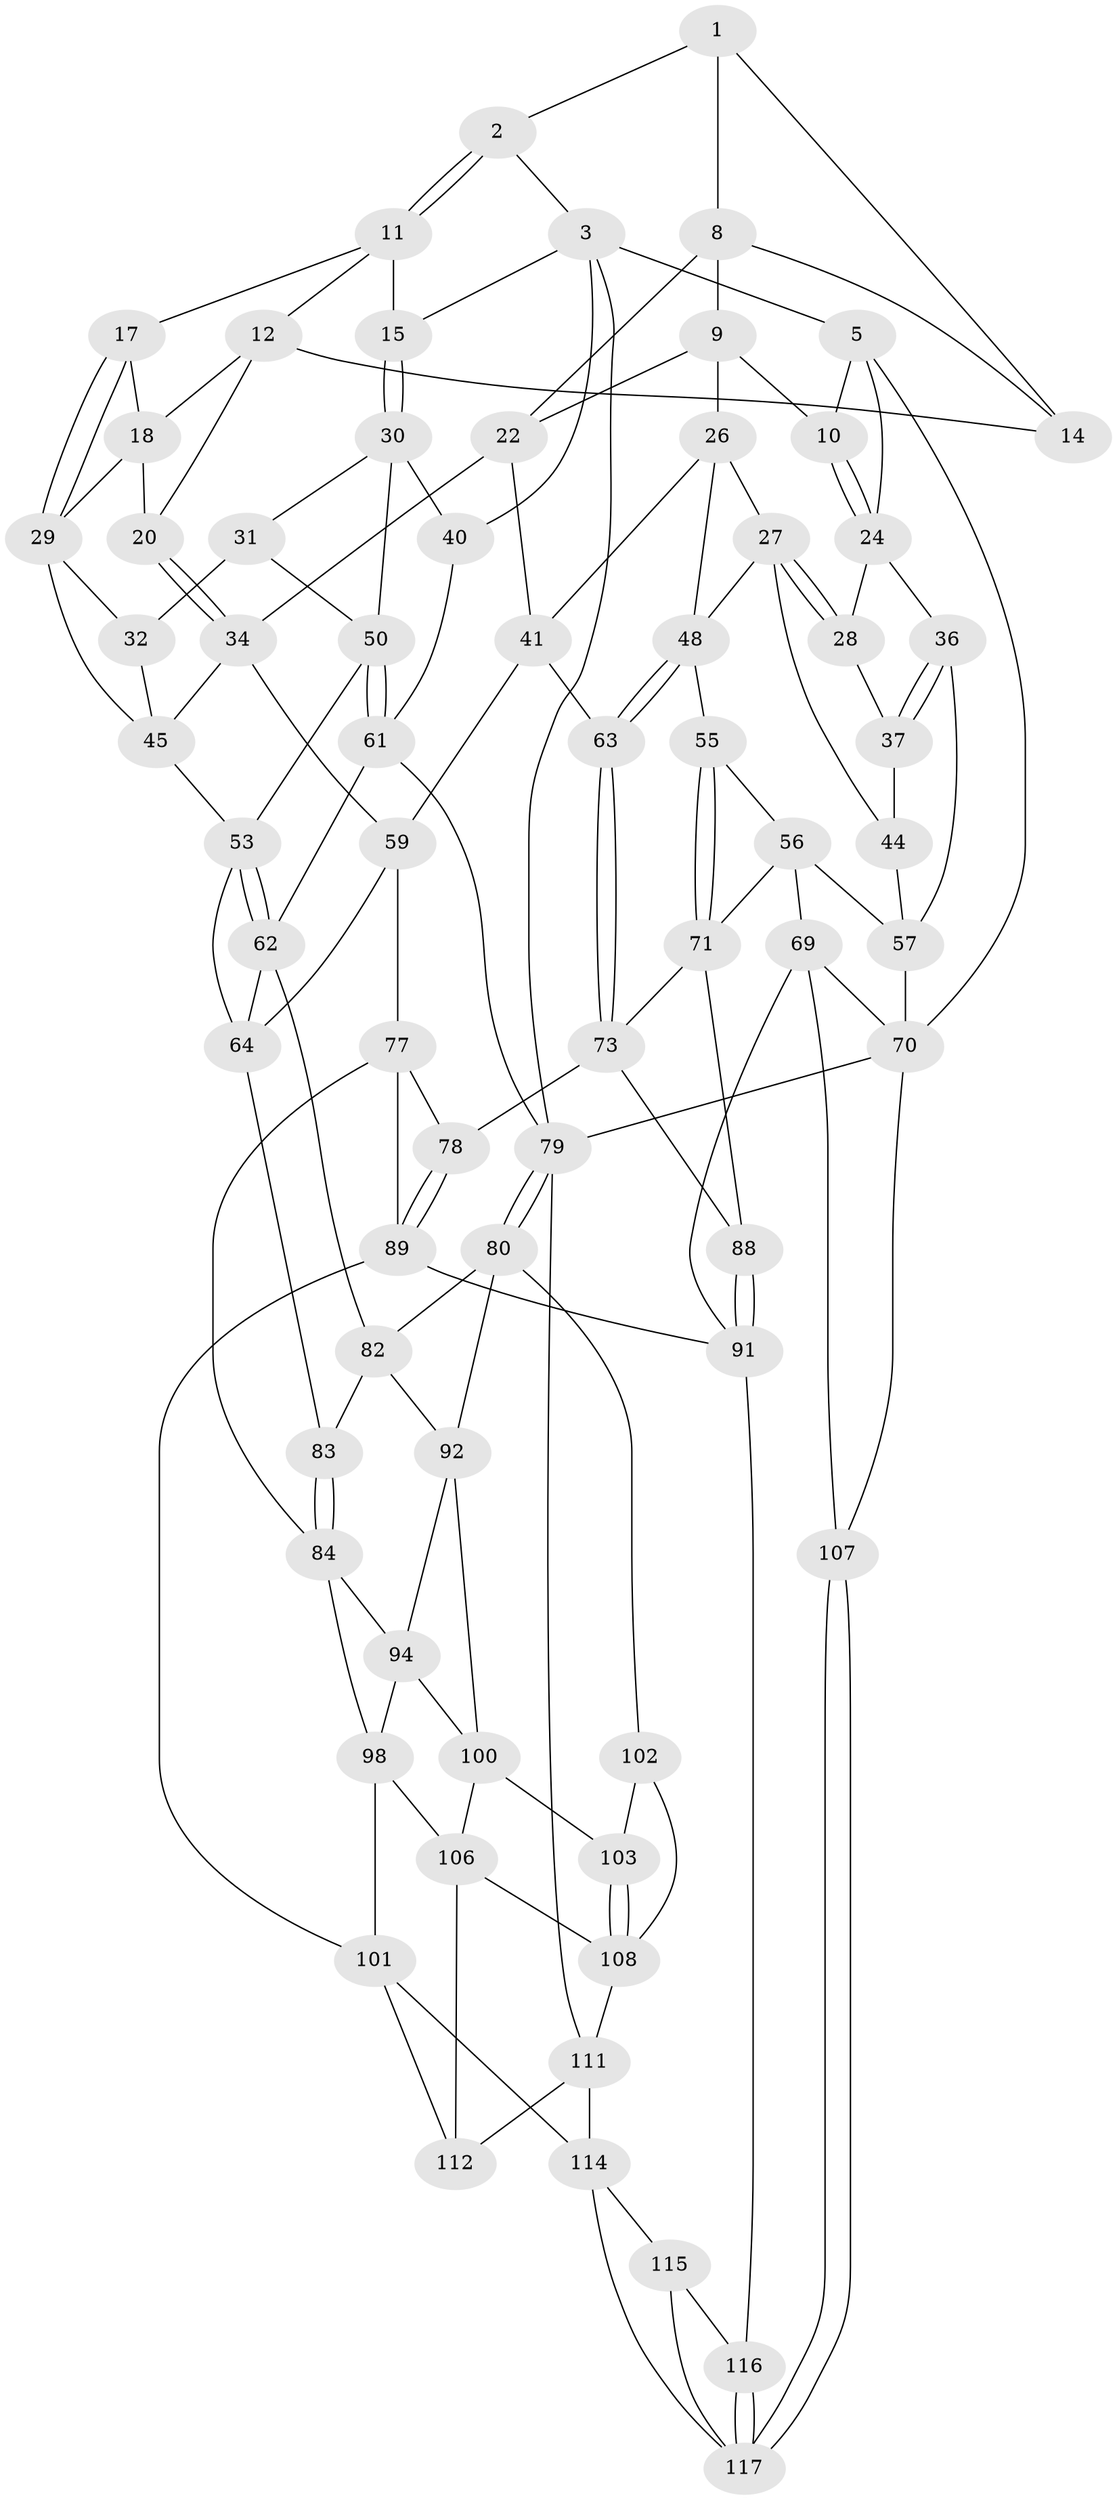 // Generated by graph-tools (version 1.1) at 2025/52/02/27/25 19:52:40]
// undirected, 71 vertices, 150 edges
graph export_dot {
graph [start="1"]
  node [color=gray90,style=filled];
  1 [pos="+0.385900273885499+0",super="+7"];
  2 [pos="+0.6514058733639928+0"];
  3 [pos="+0.8238117169531455+0",super="+4"];
  5 [pos="+0+0",super="+6"];
  8 [pos="+0.3854048566793017+0.08355844086837412",super="+21"];
  9 [pos="+0.25445085576505605+0.10950315119088322",super="+23"];
  10 [pos="+0.2505646356245492+0.10886371206084212"];
  11 [pos="+0.6498962544160485+0",super="+16"];
  12 [pos="+0.6175126112881728+0.015066534574834423",super="+13"];
  14 [pos="+0.509623986275621+0.10114997216670354"];
  15 [pos="+0.9023210461112056+0.11947032507109735"];
  17 [pos="+0.7847284546598527+0.12541989726619834"];
  18 [pos="+0.6885246202465393+0.10795278424861429",super="+19"];
  20 [pos="+0.5662056831332334+0.22341078156620053"];
  22 [pos="+0.39764536216734897+0.20107375556199275",super="+35"];
  24 [pos="+0.23235363511250037+0.12834504280201128",super="+25"];
  26 [pos="+0.3330123043068826+0.245232456620926",super="+42"];
  27 [pos="+0.2962222520532661+0.25048204131723734",super="+43"];
  28 [pos="+0.2277295704063144+0.15139922998311148"];
  29 [pos="+0.7172549955966419+0.2126753687860383",super="+33"];
  30 [pos="+0.9680983915318713+0.1763212873553226",super="+39"];
  31 [pos="+0.9645332531662896+0.17933991545317302"];
  32 [pos="+0.8326040253423687+0.2697688713657894"];
  34 [pos="+0.5611526974761105+0.23063618342586276",super="+46"];
  36 [pos="+0+0.19208107584852976"];
  37 [pos="+0.06250322378280687+0.23131615504482167",super="+38"];
  40 [pos="+1+0.20993547575664465"];
  41 [pos="+0.39967734178821834+0.36004677786498757",super="+60"];
  44 [pos="+0.19860932833102726+0.26166031398454587",super="+47"];
  45 [pos="+0.7150578528186342+0.38008173286753927",super="+52"];
  48 [pos="+0.26812369904015254+0.39673619211115857",super="+49"];
  50 [pos="+0.9637125006010024+0.35974530167843854",super="+51"];
  53 [pos="+0.8420051913228833+0.394239849917684",super="+54"];
  55 [pos="+0.20474461682285522+0.3987787587871439"];
  56 [pos="+0.1934238662560211+0.3976715162962272",super="+68"];
  57 [pos="+0.17698653801757708+0.3837332173881809",super="+58"];
  59 [pos="+0.6033110995077968+0.44375972920244316",super="+66"];
  61 [pos="+0.9184448810109294+0.5125824129706664",super="+75"];
  62 [pos="+0.9025720549485021+0.5166569816240174",super="+67"];
  63 [pos="+0.33929332196323464+0.5463556177085311"];
  64 [pos="+0.739684657755122+0.5032315015357451",super="+65"];
  69 [pos="+0+0.5587442941821191",super="+96"];
  70 [pos="+0+0.5435578307978726",super="+76"];
  71 [pos="+0.20136401540502105+0.5281749825459934",super="+72"];
  73 [pos="+0.33746233890321936+0.5548587465622691",super="+74"];
  77 [pos="+0.5046453629393788+0.5755262357378916",super="+86"];
  78 [pos="+0.35963436240885377+0.5718636416717487"];
  79 [pos="+1+0.788679580852564",super="+105"];
  80 [pos="+0.8810874472832158+0.7289717077634397",super="+81"];
  82 [pos="+0.8721415893189175+0.5770627277058102",super="+87"];
  83 [pos="+0.636046900597989+0.5482550319806787"];
  84 [pos="+0.5742275350783169+0.6546275980994891",super="+85"];
  88 [pos="+0.23980656579167625+0.6864105109894207"];
  89 [pos="+0.40691302419283676+0.6470059280078384",super="+90"];
  91 [pos="+0.23472833731689133+0.7627471448084073",super="+95"];
  92 [pos="+0.6824952538485751+0.6185119020206822",super="+93"];
  94 [pos="+0.5819838134010089+0.6669763117534739",super="+97"];
  98 [pos="+0.5853397766344568+0.7904699859321446",super="+99"];
  100 [pos="+0.6725042596062943+0.7235645477316854",super="+104"];
  101 [pos="+0.45072986337435955+0.8043149236593395",super="+113"];
  102 [pos="+0.8809767502693538+0.7290977331111118"];
  103 [pos="+0.7554855053436133+0.7735338189688551"];
  106 [pos="+0.6251414400851973+0.8007936338803187",super="+109"];
  107 [pos="+0+1"];
  108 [pos="+0.7371020769931521+0.9828170712467844",super="+110"];
  111 [pos="+0.8340901055693255+1",super="+118"];
  112 [pos="+0.5807270295214649+0.9107803853902912"];
  114 [pos="+0.428466058415027+0.9272688693134662",super="+119"];
  115 [pos="+0.30171433486379656+0.9020198635656327"];
  116 [pos="+0.2391980266133495+0.8726078346920447"];
  117 [pos="+0.08019792018964089+1",super="+120"];
  1 -- 2;
  1 -- 8;
  1 -- 14;
  2 -- 3;
  2 -- 11;
  2 -- 11;
  3 -- 15;
  3 -- 40;
  3 -- 5;
  3 -- 79;
  5 -- 70;
  5 -- 24;
  5 -- 10;
  8 -- 9;
  8 -- 14;
  8 -- 22;
  9 -- 10;
  9 -- 26;
  9 -- 22;
  10 -- 24;
  10 -- 24;
  11 -- 12;
  11 -- 17;
  11 -- 15;
  12 -- 18;
  12 -- 20;
  12 -- 14;
  15 -- 30;
  15 -- 30;
  17 -- 18;
  17 -- 29;
  17 -- 29;
  18 -- 20;
  18 -- 29;
  20 -- 34;
  20 -- 34;
  22 -- 41;
  22 -- 34;
  24 -- 28;
  24 -- 36;
  26 -- 27;
  26 -- 48;
  26 -- 41;
  27 -- 28;
  27 -- 28;
  27 -- 44;
  27 -- 48;
  28 -- 37;
  29 -- 32;
  29 -- 45;
  30 -- 31;
  30 -- 40;
  30 -- 50;
  31 -- 32;
  31 -- 50;
  32 -- 45;
  34 -- 59;
  34 -- 45;
  36 -- 37;
  36 -- 37;
  36 -- 57;
  37 -- 44 [weight=2];
  40 -- 61;
  41 -- 59;
  41 -- 63;
  44 -- 57;
  45 -- 53;
  48 -- 63;
  48 -- 63;
  48 -- 55;
  50 -- 61;
  50 -- 61;
  50 -- 53;
  53 -- 62;
  53 -- 62;
  53 -- 64;
  55 -- 56;
  55 -- 71;
  55 -- 71;
  56 -- 57;
  56 -- 69;
  56 -- 71;
  57 -- 70;
  59 -- 77;
  59 -- 64;
  61 -- 62;
  61 -- 79;
  62 -- 64;
  62 -- 82;
  63 -- 73;
  63 -- 73;
  64 -- 83;
  69 -- 70;
  69 -- 107;
  69 -- 91;
  70 -- 107;
  70 -- 79;
  71 -- 88;
  71 -- 73;
  73 -- 78;
  73 -- 88;
  77 -- 78;
  77 -- 89;
  77 -- 84;
  78 -- 89;
  78 -- 89;
  79 -- 80;
  79 -- 80;
  79 -- 111;
  80 -- 102;
  80 -- 82;
  80 -- 92;
  82 -- 83;
  82 -- 92;
  83 -- 84;
  83 -- 84;
  84 -- 94;
  84 -- 98;
  88 -- 91;
  88 -- 91;
  89 -- 91;
  89 -- 101;
  91 -- 116;
  92 -- 100;
  92 -- 94;
  94 -- 98;
  94 -- 100;
  98 -- 106;
  98 -- 101;
  100 -- 106;
  100 -- 103;
  101 -- 112;
  101 -- 114;
  102 -- 103;
  102 -- 108;
  103 -- 108;
  103 -- 108;
  106 -- 112;
  106 -- 108;
  107 -- 117;
  107 -- 117;
  108 -- 111;
  111 -- 112;
  111 -- 114;
  114 -- 115;
  114 -- 117;
  115 -- 116;
  115 -- 117;
  116 -- 117;
  116 -- 117;
}
